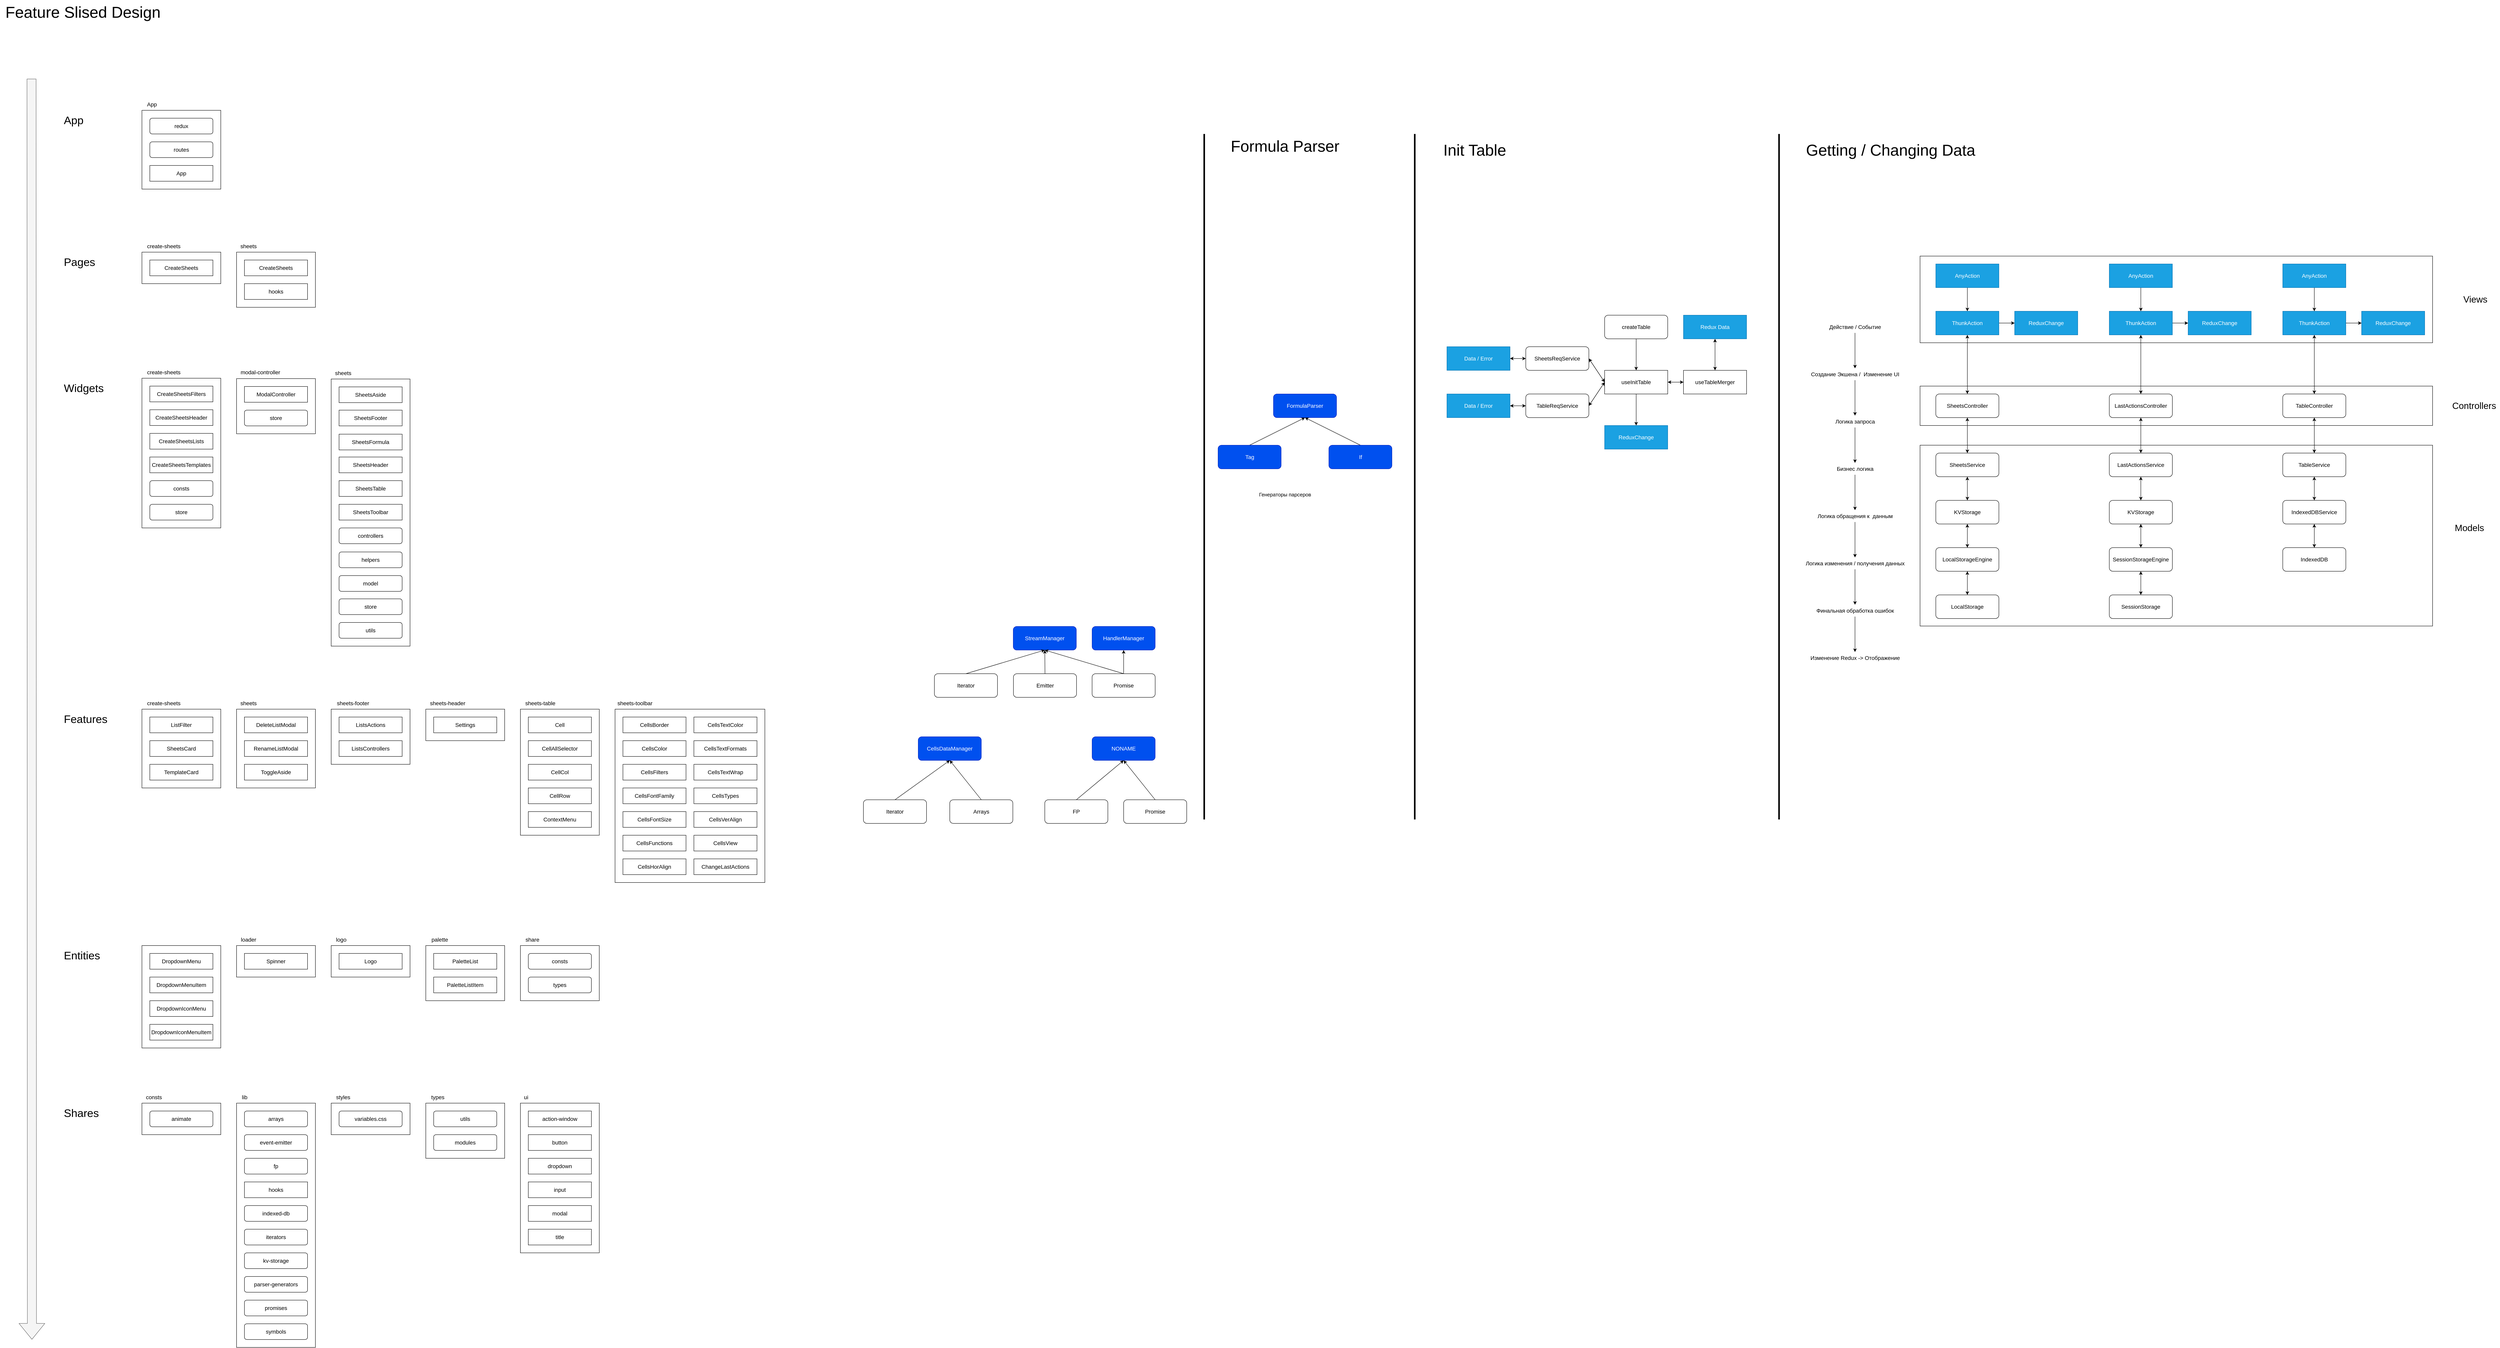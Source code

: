 <mxfile>
    <diagram name="Страница 1" id="cOe1a5cerJCm0QMi9jSH">
        <mxGraphModel dx="3224" dy="1211" grid="1" gridSize="10" guides="1" tooltips="1" connect="1" arrows="1" fold="1" page="1" pageScale="1" pageWidth="827" pageHeight="1169" background="none" math="0" shadow="0">
            <root>
                <mxCell id="0"/>
                <mxCell id="1" parent="0"/>
                <mxCell id="382" value="" style="rounded=0;whiteSpace=wrap;html=1;fillColor=none;" vertex="1" parent="1">
                    <mxGeometry x="-440" y="2440" width="200" height="260" as="geometry"/>
                </mxCell>
                <mxCell id="357" value="" style="rounded=0;whiteSpace=wrap;html=1;fillColor=none;" parent="1" vertex="1">
                    <mxGeometry x="4070" y="1020" width="1300" height="100" as="geometry"/>
                </mxCell>
                <mxCell id="359" value="" style="rounded=0;whiteSpace=wrap;html=1;fillColor=none;" parent="1" vertex="1">
                    <mxGeometry x="4070" y="1170" width="1300" height="459" as="geometry"/>
                </mxCell>
                <mxCell id="6" value="&lt;font style=&quot;font-size: 28px;&quot;&gt;App&lt;/font&gt;" style="text;html=1;align=left;verticalAlign=middle;resizable=0;points=[];autosize=1;strokeColor=none;fillColor=none;" parent="1" vertex="1">
                    <mxGeometry x="-640" y="320" width="70" height="50" as="geometry"/>
                </mxCell>
                <mxCell id="11" value="&lt;font style=&quot;font-size: 40px;&quot;&gt;Feature Slised Design&lt;/font&gt;" style="text;html=1;align=center;verticalAlign=middle;resizable=0;points=[];autosize=1;strokeColor=none;fillColor=none;" parent="1" vertex="1">
                    <mxGeometry x="-800" y="40" width="420" height="60" as="geometry"/>
                </mxCell>
                <mxCell id="12" value="&lt;font style=&quot;font-size: 28px;&quot;&gt;Pages&lt;/font&gt;" style="text;html=1;align=left;verticalAlign=middle;resizable=0;points=[];autosize=1;strokeColor=none;fillColor=none;" parent="1" vertex="1">
                    <mxGeometry x="-640" y="680" width="100" height="50" as="geometry"/>
                </mxCell>
                <mxCell id="13" value="&lt;font style=&quot;font-size: 28px;&quot;&gt;Widgets&lt;/font&gt;" style="text;html=1;align=left;verticalAlign=middle;resizable=0;points=[];autosize=1;strokeColor=none;fillColor=none;" parent="1" vertex="1">
                    <mxGeometry x="-640" y="1000" width="120" height="50" as="geometry"/>
                </mxCell>
                <mxCell id="14" value="&lt;font style=&quot;font-size: 28px;&quot;&gt;Shares&lt;/font&gt;" style="text;html=1;align=left;verticalAlign=middle;resizable=0;points=[];autosize=1;strokeColor=none;fillColor=none;" parent="1" vertex="1">
                    <mxGeometry x="-640" y="2840" width="110" height="50" as="geometry"/>
                </mxCell>
                <mxCell id="15" value="&lt;font style=&quot;font-size: 28px;&quot;&gt;Entities&lt;/font&gt;" style="text;html=1;align=left;verticalAlign=middle;resizable=0;points=[];autosize=1;strokeColor=none;fillColor=none;" parent="1" vertex="1">
                    <mxGeometry x="-640" y="2440" width="120" height="50" as="geometry"/>
                </mxCell>
                <mxCell id="16" value="&lt;font style=&quot;font-size: 28px;&quot;&gt;Features&lt;/font&gt;" style="text;html=1;align=left;verticalAlign=middle;resizable=0;points=[];autosize=1;strokeColor=none;fillColor=none;" parent="1" vertex="1">
                    <mxGeometry x="-640" y="1840" width="130" height="50" as="geometry"/>
                </mxCell>
                <mxCell id="51" value="FormulaParser" style="rounded=1;whiteSpace=wrap;html=1;fontSize=14;glass=0;shadow=0;fillColor=#0050ef;fontColor=#ffffff;strokeColor=#001DBC;" parent="1" vertex="1">
                    <mxGeometry x="2430" y="1040" width="160" height="60" as="geometry"/>
                </mxCell>
                <mxCell id="66" value="DropdownMenu" style="rounded=0;whiteSpace=wrap;html=1;fontSize=14;glass=0;shadow=0;" parent="1" vertex="1">
                    <mxGeometry x="-420" y="2460" width="160" height="40" as="geometry"/>
                </mxCell>
                <mxCell id="67" value="DropdownMenuItem" style="rounded=0;whiteSpace=wrap;html=1;fontSize=14;glass=0;shadow=0;" parent="1" vertex="1">
                    <mxGeometry x="-420" y="2520" width="160" height="40" as="geometry"/>
                </mxCell>
                <mxCell id="258" style="edgeStyle=none;html=1;fontSize=14;" parent="1" source="122" target="250" edge="1">
                    <mxGeometry relative="1" as="geometry"/>
                </mxCell>
                <mxCell id="122" value="Действие / Событие" style="text;html=1;align=center;verticalAlign=middle;resizable=0;points=[];autosize=1;strokeColor=none;fillColor=none;fontSize=14;" parent="1" vertex="1">
                    <mxGeometry x="3830" y="855" width="150" height="30" as="geometry"/>
                </mxCell>
                <mxCell id="130" value="" style="line;strokeWidth=4;direction=south;html=1;perimeter=backbonePerimeter;points=[];outlineConnect=0;" parent="1" vertex="1">
                    <mxGeometry x="2200" y="380" width="108.76" height="1740" as="geometry"/>
                </mxCell>
                <mxCell id="131" value="&lt;font style=&quot;font-size: 40px;&quot;&gt;Getting / Changing Data&lt;/font&gt;" style="text;html=1;align=center;verticalAlign=middle;resizable=0;points=[];autosize=1;strokeColor=none;fillColor=none;" parent="1" vertex="1">
                    <mxGeometry x="3770" y="390" width="450" height="60" as="geometry"/>
                </mxCell>
                <mxCell id="163" style="edgeStyle=none;html=1;entryX=0.5;entryY=0;entryDx=0;entryDy=0;" parent="1" source="164" target="176" edge="1">
                    <mxGeometry relative="1" as="geometry"/>
                </mxCell>
                <mxCell id="183" style="edgeStyle=none;html=1;exitX=0.5;exitY=0;exitDx=0;exitDy=0;entryX=0.5;entryY=1;entryDx=0;entryDy=0;" parent="1" source="164" target="166" edge="1">
                    <mxGeometry relative="1" as="geometry"/>
                </mxCell>
                <mxCell id="164" value="LocalStorageEngine" style="rounded=1;whiteSpace=wrap;html=1;fontSize=14;glass=0;shadow=0;" parent="1" vertex="1">
                    <mxGeometry x="4110" y="1430" width="160" height="60" as="geometry"/>
                </mxCell>
                <mxCell id="165" style="edgeStyle=none;html=1;entryX=0.5;entryY=0;entryDx=0;entryDy=0;" parent="1" source="166" target="164" edge="1">
                    <mxGeometry relative="1" as="geometry"/>
                </mxCell>
                <mxCell id="184" style="edgeStyle=none;html=1;exitX=0.5;exitY=0;exitDx=0;exitDy=0;entryX=0.5;entryY=1;entryDx=0;entryDy=0;" parent="1" source="166" target="168" edge="1">
                    <mxGeometry relative="1" as="geometry"/>
                </mxCell>
                <mxCell id="166" value="KVStorage" style="rounded=1;whiteSpace=wrap;html=1;fontSize=14;glass=0;shadow=0;" parent="1" vertex="1">
                    <mxGeometry x="4110" y="1310" width="160" height="60" as="geometry"/>
                </mxCell>
                <mxCell id="167" style="edgeStyle=none;html=1;entryX=0.5;entryY=0;entryDx=0;entryDy=0;" parent="1" source="168" target="166" edge="1">
                    <mxGeometry relative="1" as="geometry"/>
                </mxCell>
                <mxCell id="185" style="edgeStyle=none;html=1;exitX=0.5;exitY=0;exitDx=0;exitDy=0;entryX=0.5;entryY=1;entryDx=0;entryDy=0;" parent="1" source="168" target="170" edge="1">
                    <mxGeometry relative="1" as="geometry"/>
                </mxCell>
                <mxCell id="168" value="SheetsService" style="rounded=1;whiteSpace=wrap;html=1;fontSize=14;glass=0;shadow=0;" parent="1" vertex="1">
                    <mxGeometry x="4110" y="1190" width="160" height="60" as="geometry"/>
                </mxCell>
                <mxCell id="169" style="edgeStyle=none;html=1;entryX=0.5;entryY=0;entryDx=0;entryDy=0;" parent="1" source="170" target="168" edge="1">
                    <mxGeometry relative="1" as="geometry"/>
                </mxCell>
                <mxCell id="186" style="edgeStyle=none;html=1;exitX=0.5;exitY=0;exitDx=0;exitDy=0;entryX=0.5;entryY=1;entryDx=0;entryDy=0;" parent="1" source="170" target="172" edge="1">
                    <mxGeometry relative="1" as="geometry"/>
                </mxCell>
                <mxCell id="170" value="SheetsController" style="rounded=1;whiteSpace=wrap;html=1;fontSize=14;glass=0;shadow=0;" parent="1" vertex="1">
                    <mxGeometry x="4110" y="1040" width="160" height="60" as="geometry"/>
                </mxCell>
                <mxCell id="171" style="edgeStyle=none;html=1;entryX=0.5;entryY=0;entryDx=0;entryDy=0;" parent="1" source="172" target="170" edge="1">
                    <mxGeometry relative="1" as="geometry"/>
                </mxCell>
                <mxCell id="190" style="edgeStyle=none;html=1;exitX=1;exitY=0.5;exitDx=0;exitDy=0;entryX=0;entryY=0.5;entryDx=0;entryDy=0;" parent="1" source="172" target="173" edge="1">
                    <mxGeometry relative="1" as="geometry"/>
                </mxCell>
                <mxCell id="172" value="ThunkAction" style="rounded=0;whiteSpace=wrap;html=1;fontSize=14;fillColor=#1ba1e2;fontColor=#ffffff;strokeColor=#006EAF;" parent="1" vertex="1">
                    <mxGeometry x="4110" y="830" width="160" height="60" as="geometry"/>
                </mxCell>
                <mxCell id="173" value="ReduxChange" style="rounded=0;whiteSpace=wrap;html=1;fontSize=14;fillColor=#1ba1e2;fontColor=#ffffff;strokeColor=#006EAF;" parent="1" vertex="1">
                    <mxGeometry x="4310" y="830" width="160" height="60" as="geometry"/>
                </mxCell>
                <mxCell id="182" style="edgeStyle=none;html=1;exitX=0.5;exitY=0;exitDx=0;exitDy=0;entryX=0.5;entryY=1;entryDx=0;entryDy=0;" parent="1" source="176" target="164" edge="1">
                    <mxGeometry relative="1" as="geometry"/>
                </mxCell>
                <mxCell id="176" value="LocalStorage" style="rounded=1;whiteSpace=wrap;html=1;fontSize=14;glass=0;shadow=0;" parent="1" vertex="1">
                    <mxGeometry x="4110" y="1550" width="160" height="60" as="geometry"/>
                </mxCell>
                <mxCell id="192" style="edgeStyle=none;html=1;exitX=0.5;exitY=1;exitDx=0;exitDy=0;entryX=0.5;entryY=0;entryDx=0;entryDy=0;" parent="1" source="191" target="172" edge="1">
                    <mxGeometry relative="1" as="geometry"/>
                </mxCell>
                <mxCell id="191" value="AnyAction" style="rounded=0;whiteSpace=wrap;html=1;fontSize=14;fillColor=#1ba1e2;fontColor=#ffffff;strokeColor=#006EAF;" parent="1" vertex="1">
                    <mxGeometry x="4110" y="710" width="160" height="60" as="geometry"/>
                </mxCell>
                <mxCell id="194" style="edgeStyle=none;html=1;exitX=0.5;exitY=0;exitDx=0;exitDy=0;entryX=0.5;entryY=1;entryDx=0;entryDy=0;" parent="1" source="195" target="198" edge="1">
                    <mxGeometry relative="1" as="geometry"/>
                </mxCell>
                <mxCell id="195" value="IndexedDB" style="rounded=1;whiteSpace=wrap;html=1;fontSize=14;glass=0;shadow=0;" parent="1" vertex="1">
                    <mxGeometry x="4990" y="1430" width="160" height="60" as="geometry"/>
                </mxCell>
                <mxCell id="196" style="edgeStyle=none;html=1;entryX=0.5;entryY=0;entryDx=0;entryDy=0;" parent="1" source="198" target="195" edge="1">
                    <mxGeometry relative="1" as="geometry"/>
                </mxCell>
                <mxCell id="197" style="edgeStyle=none;html=1;exitX=0.5;exitY=0;exitDx=0;exitDy=0;entryX=0.5;entryY=1;entryDx=0;entryDy=0;" parent="1" source="198" target="201" edge="1">
                    <mxGeometry relative="1" as="geometry"/>
                </mxCell>
                <mxCell id="198" value="IndexedDBService" style="rounded=1;whiteSpace=wrap;html=1;fontSize=14;glass=0;shadow=0;" parent="1" vertex="1">
                    <mxGeometry x="4990" y="1310" width="160" height="60" as="geometry"/>
                </mxCell>
                <mxCell id="199" style="edgeStyle=none;html=1;entryX=0.5;entryY=0;entryDx=0;entryDy=0;" parent="1" source="201" target="198" edge="1">
                    <mxGeometry relative="1" as="geometry"/>
                </mxCell>
                <mxCell id="200" style="edgeStyle=none;html=1;exitX=0.5;exitY=0;exitDx=0;exitDy=0;entryX=0.5;entryY=1;entryDx=0;entryDy=0;" parent="1" source="201" target="204" edge="1">
                    <mxGeometry relative="1" as="geometry"/>
                </mxCell>
                <mxCell id="201" value="TableService" style="rounded=1;whiteSpace=wrap;html=1;fontSize=14;glass=0;shadow=0;" parent="1" vertex="1">
                    <mxGeometry x="4990" y="1190" width="160" height="60" as="geometry"/>
                </mxCell>
                <mxCell id="202" style="edgeStyle=none;html=1;entryX=0.5;entryY=0;entryDx=0;entryDy=0;" parent="1" source="204" target="201" edge="1">
                    <mxGeometry relative="1" as="geometry"/>
                </mxCell>
                <mxCell id="203" style="edgeStyle=none;html=1;exitX=0.5;exitY=0;exitDx=0;exitDy=0;entryX=0.5;entryY=1;entryDx=0;entryDy=0;" parent="1" source="204" target="207" edge="1">
                    <mxGeometry relative="1" as="geometry"/>
                </mxCell>
                <mxCell id="204" value="TableController" style="rounded=1;whiteSpace=wrap;html=1;fontSize=14;glass=0;shadow=0;" parent="1" vertex="1">
                    <mxGeometry x="4990" y="1040" width="160" height="60" as="geometry"/>
                </mxCell>
                <mxCell id="205" style="edgeStyle=none;html=1;entryX=0.5;entryY=0;entryDx=0;entryDy=0;" parent="1" source="207" target="204" edge="1">
                    <mxGeometry relative="1" as="geometry"/>
                </mxCell>
                <mxCell id="206" style="edgeStyle=none;html=1;exitX=1;exitY=0.5;exitDx=0;exitDy=0;entryX=0;entryY=0.5;entryDx=0;entryDy=0;" parent="1" source="207" target="208" edge="1">
                    <mxGeometry relative="1" as="geometry"/>
                </mxCell>
                <mxCell id="207" value="ThunkAction" style="rounded=0;whiteSpace=wrap;html=1;fontSize=14;fillColor=#1ba1e2;fontColor=#ffffff;strokeColor=#006EAF;" parent="1" vertex="1">
                    <mxGeometry x="4990" y="830" width="160" height="60" as="geometry"/>
                </mxCell>
                <mxCell id="208" value="ReduxChange" style="rounded=0;whiteSpace=wrap;html=1;fontSize=14;fillColor=#1ba1e2;fontColor=#ffffff;strokeColor=#006EAF;" parent="1" vertex="1">
                    <mxGeometry x="5190" y="830" width="160" height="60" as="geometry"/>
                </mxCell>
                <mxCell id="211" style="edgeStyle=none;html=1;exitX=0.5;exitY=1;exitDx=0;exitDy=0;entryX=0.5;entryY=0;entryDx=0;entryDy=0;" parent="1" source="212" target="207" edge="1">
                    <mxGeometry relative="1" as="geometry"/>
                </mxCell>
                <mxCell id="212" value="AnyAction" style="rounded=0;whiteSpace=wrap;html=1;fontSize=14;fillColor=#1ba1e2;fontColor=#ffffff;strokeColor=#006EAF;" parent="1" vertex="1">
                    <mxGeometry x="4990" y="710" width="160" height="60" as="geometry"/>
                </mxCell>
                <mxCell id="230" style="edgeStyle=none;html=1;entryX=0.5;entryY=0;entryDx=0;entryDy=0;" parent="1" source="232" target="247" edge="1">
                    <mxGeometry relative="1" as="geometry"/>
                </mxCell>
                <mxCell id="231" style="edgeStyle=none;html=1;exitX=0.5;exitY=0;exitDx=0;exitDy=0;entryX=0.5;entryY=1;entryDx=0;entryDy=0;" parent="1" source="232" target="235" edge="1">
                    <mxGeometry relative="1" as="geometry"/>
                </mxCell>
                <mxCell id="232" value="SessionStorageEngine" style="rounded=1;whiteSpace=wrap;html=1;fontSize=14;glass=0;shadow=0;" parent="1" vertex="1">
                    <mxGeometry x="4550" y="1430" width="160" height="60" as="geometry"/>
                </mxCell>
                <mxCell id="233" style="edgeStyle=none;html=1;entryX=0.5;entryY=0;entryDx=0;entryDy=0;" parent="1" source="235" target="232" edge="1">
                    <mxGeometry relative="1" as="geometry"/>
                </mxCell>
                <mxCell id="234" style="edgeStyle=none;html=1;exitX=0.5;exitY=0;exitDx=0;exitDy=0;entryX=0.5;entryY=1;entryDx=0;entryDy=0;" parent="1" source="235" target="238" edge="1">
                    <mxGeometry relative="1" as="geometry"/>
                </mxCell>
                <mxCell id="235" value="KVStorage" style="rounded=1;whiteSpace=wrap;html=1;fontSize=14;glass=0;shadow=0;" parent="1" vertex="1">
                    <mxGeometry x="4550" y="1310" width="160" height="60" as="geometry"/>
                </mxCell>
                <mxCell id="236" style="edgeStyle=none;html=1;entryX=0.5;entryY=0;entryDx=0;entryDy=0;" parent="1" source="238" target="235" edge="1">
                    <mxGeometry relative="1" as="geometry"/>
                </mxCell>
                <mxCell id="237" style="edgeStyle=none;html=1;exitX=0.5;exitY=0;exitDx=0;exitDy=0;entryX=0.5;entryY=1;entryDx=0;entryDy=0;" parent="1" source="238" target="241" edge="1">
                    <mxGeometry relative="1" as="geometry"/>
                </mxCell>
                <mxCell id="238" value="LastActionsService" style="rounded=1;whiteSpace=wrap;html=1;fontSize=14;glass=0;shadow=0;" parent="1" vertex="1">
                    <mxGeometry x="4550" y="1190" width="160" height="60" as="geometry"/>
                </mxCell>
                <mxCell id="239" style="edgeStyle=none;html=1;entryX=0.5;entryY=0;entryDx=0;entryDy=0;" parent="1" source="241" target="238" edge="1">
                    <mxGeometry relative="1" as="geometry"/>
                </mxCell>
                <mxCell id="240" style="edgeStyle=none;html=1;exitX=0.5;exitY=0;exitDx=0;exitDy=0;entryX=0.5;entryY=1;entryDx=0;entryDy=0;" parent="1" source="241" target="244" edge="1">
                    <mxGeometry relative="1" as="geometry"/>
                </mxCell>
                <mxCell id="241" value="LastActionsController" style="rounded=1;whiteSpace=wrap;html=1;fontSize=14;glass=0;shadow=0;" parent="1" vertex="1">
                    <mxGeometry x="4550" y="1040" width="160" height="60" as="geometry"/>
                </mxCell>
                <mxCell id="242" style="edgeStyle=none;html=1;entryX=0.5;entryY=0;entryDx=0;entryDy=0;" parent="1" source="244" target="241" edge="1">
                    <mxGeometry relative="1" as="geometry"/>
                </mxCell>
                <mxCell id="243" style="edgeStyle=none;html=1;exitX=1;exitY=0.5;exitDx=0;exitDy=0;entryX=0;entryY=0.5;entryDx=0;entryDy=0;" parent="1" source="244" target="245" edge="1">
                    <mxGeometry relative="1" as="geometry"/>
                </mxCell>
                <mxCell id="244" value="ThunkAction" style="rounded=0;whiteSpace=wrap;html=1;fontSize=14;fillColor=#1ba1e2;fontColor=#ffffff;strokeColor=#006EAF;" parent="1" vertex="1">
                    <mxGeometry x="4550" y="830" width="160" height="60" as="geometry"/>
                </mxCell>
                <mxCell id="245" value="ReduxChange" style="rounded=0;whiteSpace=wrap;html=1;fontSize=14;fillColor=#1ba1e2;fontColor=#ffffff;strokeColor=#006EAF;" parent="1" vertex="1">
                    <mxGeometry x="4750" y="830" width="160" height="60" as="geometry"/>
                </mxCell>
                <mxCell id="246" style="edgeStyle=none;html=1;exitX=0.5;exitY=0;exitDx=0;exitDy=0;entryX=0.5;entryY=1;entryDx=0;entryDy=0;" parent="1" source="247" target="232" edge="1">
                    <mxGeometry relative="1" as="geometry"/>
                </mxCell>
                <mxCell id="247" value="SessionStorage" style="rounded=1;whiteSpace=wrap;html=1;fontSize=14;glass=0;shadow=0;" parent="1" vertex="1">
                    <mxGeometry x="4550" y="1550" width="160" height="60" as="geometry"/>
                </mxCell>
                <mxCell id="248" style="edgeStyle=none;html=1;exitX=0.5;exitY=1;exitDx=0;exitDy=0;entryX=0.5;entryY=0;entryDx=0;entryDy=0;" parent="1" source="249" target="244" edge="1">
                    <mxGeometry relative="1" as="geometry"/>
                </mxCell>
                <mxCell id="249" value="AnyAction" style="rounded=0;whiteSpace=wrap;html=1;fontSize=14;fillColor=#1ba1e2;fontColor=#ffffff;strokeColor=#006EAF;" parent="1" vertex="1">
                    <mxGeometry x="4550" y="710" width="160" height="60" as="geometry"/>
                </mxCell>
                <mxCell id="256" style="edgeStyle=none;html=1;fontSize=14;" parent="1" source="250" target="251" edge="1">
                    <mxGeometry relative="1" as="geometry"/>
                </mxCell>
                <mxCell id="250" value="Создание Экшена /&amp;nbsp; Изменение UI" style="text;html=1;align=center;verticalAlign=middle;resizable=0;points=[];autosize=1;strokeColor=none;fillColor=none;fontSize=14;" parent="1" vertex="1">
                    <mxGeometry x="3780" y="975" width="250" height="30" as="geometry"/>
                </mxCell>
                <mxCell id="259" style="edgeStyle=none;html=1;fontSize=14;" parent="1" source="251" target="252" edge="1">
                    <mxGeometry relative="1" as="geometry"/>
                </mxCell>
                <mxCell id="251" value="Логика запроса" style="text;html=1;align=center;verticalAlign=middle;resizable=0;points=[];autosize=1;strokeColor=none;fillColor=none;fontSize=14;" parent="1" vertex="1">
                    <mxGeometry x="3845" y="1095" width="120" height="30" as="geometry"/>
                </mxCell>
                <mxCell id="260" style="edgeStyle=none;html=1;fontSize=14;" parent="1" source="252" target="253" edge="1">
                    <mxGeometry relative="1" as="geometry"/>
                </mxCell>
                <mxCell id="252" value="Бизнес логика" style="text;html=1;align=center;verticalAlign=middle;resizable=0;points=[];autosize=1;strokeColor=none;fillColor=none;fontSize=14;" parent="1" vertex="1">
                    <mxGeometry x="3845" y="1215" width="120" height="30" as="geometry"/>
                </mxCell>
                <mxCell id="270" style="edgeStyle=none;html=1;fontSize=14;" parent="1" source="253" target="262" edge="1">
                    <mxGeometry relative="1" as="geometry"/>
                </mxCell>
                <mxCell id="253" value="Логика обращения к&amp;nbsp; данным" style="text;html=1;align=center;verticalAlign=middle;resizable=0;points=[];autosize=1;strokeColor=none;fillColor=none;fontSize=14;" parent="1" vertex="1">
                    <mxGeometry x="3800" y="1335" width="210" height="30" as="geometry"/>
                </mxCell>
                <mxCell id="265" style="edgeStyle=none;html=1;fontSize=14;" parent="1" source="262" target="264" edge="1">
                    <mxGeometry relative="1" as="geometry"/>
                </mxCell>
                <mxCell id="262" value="Логика изменения / получения данных" style="text;html=1;align=center;verticalAlign=middle;resizable=0;points=[];autosize=1;strokeColor=none;fillColor=none;fontSize=14;" parent="1" vertex="1">
                    <mxGeometry x="3770" y="1455" width="270" height="30" as="geometry"/>
                </mxCell>
                <mxCell id="269" style="edgeStyle=none;html=1;fontSize=14;" parent="1" source="264" target="268" edge="1">
                    <mxGeometry relative="1" as="geometry"/>
                </mxCell>
                <mxCell id="264" value="Финальная обработка ошибок" style="text;html=1;align=center;verticalAlign=middle;resizable=0;points=[];autosize=1;strokeColor=none;fillColor=none;fontSize=14;" parent="1" vertex="1">
                    <mxGeometry x="3795" y="1575" width="220" height="30" as="geometry"/>
                </mxCell>
                <mxCell id="268" value="Изменение Redux -&amp;gt; Отображение" style="text;html=1;align=center;verticalAlign=middle;resizable=0;points=[];autosize=1;strokeColor=none;fillColor=none;fontSize=14;" parent="1" vertex="1">
                    <mxGeometry x="3780" y="1695" width="250" height="30" as="geometry"/>
                </mxCell>
                <mxCell id="272" value="" style="line;strokeWidth=4;direction=south;html=1;perimeter=backbonePerimeter;points=[];outlineConnect=0;" parent="1" vertex="1">
                    <mxGeometry x="3658" y="380" width="108.76" height="1740" as="geometry"/>
                </mxCell>
                <mxCell id="277" style="edgeStyle=none;html=1;entryX=0.5;entryY=0;entryDx=0;entryDy=0;fontSize=14;exitX=0.5;exitY=1;exitDx=0;exitDy=0;" parent="1" source="273" target="278" edge="1">
                    <mxGeometry relative="1" as="geometry">
                        <mxPoint x="3360" y="1070" as="sourcePoint"/>
                    </mxGeometry>
                </mxCell>
                <mxCell id="273" value="createTable" style="rounded=1;whiteSpace=wrap;html=1;fontSize=14;glass=0;shadow=0;" parent="1" vertex="1">
                    <mxGeometry x="3270" y="840" width="160" height="60" as="geometry"/>
                </mxCell>
                <mxCell id="274" value="ReduxChange" style="rounded=0;whiteSpace=wrap;html=1;fontSize=14;fillColor=#1ba1e2;fontColor=#ffffff;strokeColor=#006EAF;" parent="1" vertex="1">
                    <mxGeometry x="3270" y="1120" width="160" height="60" as="geometry"/>
                </mxCell>
                <mxCell id="286" style="edgeStyle=none;html=1;exitX=1;exitY=0.5;exitDx=0;exitDy=0;entryX=0;entryY=0.5;entryDx=0;entryDy=0;fontSize=14;" parent="1" source="276" target="278" edge="1">
                    <mxGeometry relative="1" as="geometry"/>
                </mxCell>
                <mxCell id="302" style="edgeStyle=none;html=1;exitX=0;exitY=0.5;exitDx=0;exitDy=0;entryX=1;entryY=0.5;entryDx=0;entryDy=0;fontSize=14;" parent="1" source="276" target="282" edge="1">
                    <mxGeometry relative="1" as="geometry"/>
                </mxCell>
                <mxCell id="276" value="TableReqService" style="rounded=1;whiteSpace=wrap;html=1;fontSize=14;glass=0;shadow=0;" parent="1" vertex="1">
                    <mxGeometry x="3070" y="1040" width="160" height="60" as="geometry"/>
                </mxCell>
                <mxCell id="280" style="edgeStyle=none;html=1;entryX=1;entryY=0.5;entryDx=0;entryDy=0;fontSize=14;exitX=0;exitY=0.5;exitDx=0;exitDy=0;" parent="1" source="278" target="276" edge="1">
                    <mxGeometry relative="1" as="geometry"/>
                </mxCell>
                <mxCell id="287" style="edgeStyle=none;html=1;exitX=0.5;exitY=1;exitDx=0;exitDy=0;entryX=0.5;entryY=0;entryDx=0;entryDy=0;fontSize=14;" parent="1" source="278" target="274" edge="1">
                    <mxGeometry relative="1" as="geometry"/>
                </mxCell>
                <mxCell id="300" style="edgeStyle=none;html=1;exitX=0;exitY=0.5;exitDx=0;exitDy=0;entryX=1;entryY=0.5;entryDx=0;entryDy=0;fontSize=14;" parent="1" source="278" target="295" edge="1">
                    <mxGeometry relative="1" as="geometry"/>
                </mxCell>
                <mxCell id="316" style="edgeStyle=none;html=1;exitX=1;exitY=0.5;exitDx=0;exitDy=0;entryX=0;entryY=0.5;entryDx=0;entryDy=0;fontSize=14;" parent="1" source="278" target="313" edge="1">
                    <mxGeometry relative="1" as="geometry"/>
                </mxCell>
                <mxCell id="278" value="useInitTable" style="rounded=0;whiteSpace=wrap;html=1;fontSize=14;" parent="1" vertex="1">
                    <mxGeometry x="3270" y="980" width="160" height="60" as="geometry"/>
                </mxCell>
                <mxCell id="301" style="edgeStyle=none;html=1;exitX=1;exitY=0.5;exitDx=0;exitDy=0;entryX=0;entryY=0.5;entryDx=0;entryDy=0;fontSize=14;" parent="1" source="282" target="276" edge="1">
                    <mxGeometry relative="1" as="geometry"/>
                </mxCell>
                <mxCell id="282" value="Data / Error" style="rounded=0;whiteSpace=wrap;html=1;fontSize=14;fillColor=#1ba1e2;fontColor=#ffffff;strokeColor=#006EAF;" parent="1" vertex="1">
                    <mxGeometry x="2870" y="1040" width="160" height="60" as="geometry"/>
                </mxCell>
                <mxCell id="292" value="" style="line;strokeWidth=4;direction=south;html=1;perimeter=backbonePerimeter;points=[];outlineConnect=0;" parent="1" vertex="1">
                    <mxGeometry x="2734" y="380" width="108.76" height="1740" as="geometry"/>
                </mxCell>
                <mxCell id="293" value="&lt;span style=&quot;font-size: 40px;&quot;&gt;Init Table&lt;/span&gt;" style="text;html=1;align=center;verticalAlign=middle;resizable=0;points=[];autosize=1;strokeColor=none;fillColor=none;" parent="1" vertex="1">
                    <mxGeometry x="2850" y="390" width="180" height="60" as="geometry"/>
                </mxCell>
                <mxCell id="299" style="edgeStyle=none;html=1;exitX=1;exitY=0.5;exitDx=0;exitDy=0;entryX=0;entryY=0.5;entryDx=0;entryDy=0;fontSize=14;" parent="1" source="295" target="278" edge="1">
                    <mxGeometry relative="1" as="geometry"/>
                </mxCell>
                <mxCell id="305" style="edgeStyle=none;html=1;exitX=0;exitY=0.5;exitDx=0;exitDy=0;entryX=1;entryY=0.5;entryDx=0;entryDy=0;fontSize=14;" parent="1" source="295" target="303" edge="1">
                    <mxGeometry relative="1" as="geometry"/>
                </mxCell>
                <mxCell id="295" value="SheetsReqService" style="rounded=1;whiteSpace=wrap;html=1;fontSize=14;glass=0;shadow=0;" parent="1" vertex="1">
                    <mxGeometry x="3070" y="920" width="160" height="60" as="geometry"/>
                </mxCell>
                <mxCell id="304" style="edgeStyle=none;html=1;exitX=1;exitY=0.5;exitDx=0;exitDy=0;entryX=0;entryY=0.5;entryDx=0;entryDy=0;fontSize=14;" parent="1" source="303" target="295" edge="1">
                    <mxGeometry relative="1" as="geometry"/>
                </mxCell>
                <mxCell id="303" value="Data / Error" style="rounded=0;whiteSpace=wrap;html=1;fontSize=14;fillColor=#1ba1e2;fontColor=#ffffff;strokeColor=#006EAF;" parent="1" vertex="1">
                    <mxGeometry x="2870" y="920" width="160" height="60" as="geometry"/>
                </mxCell>
                <mxCell id="315" style="edgeStyle=none;html=1;exitX=0.5;exitY=1;exitDx=0;exitDy=0;entryX=0.5;entryY=0;entryDx=0;entryDy=0;fontSize=14;" parent="1" source="307" target="313" edge="1">
                    <mxGeometry relative="1" as="geometry"/>
                </mxCell>
                <mxCell id="307" value="Redux Data" style="rounded=0;whiteSpace=wrap;html=1;fontSize=14;fillColor=#1ba1e2;fontColor=#ffffff;strokeColor=#006EAF;" parent="1" vertex="1">
                    <mxGeometry x="3470" y="840" width="160" height="60" as="geometry"/>
                </mxCell>
                <mxCell id="314" style="edgeStyle=none;html=1;exitX=0.5;exitY=0;exitDx=0;exitDy=0;entryX=0.5;entryY=1;entryDx=0;entryDy=0;fontSize=14;" parent="1" source="313" target="307" edge="1">
                    <mxGeometry relative="1" as="geometry"/>
                </mxCell>
                <mxCell id="317" style="edgeStyle=none;html=1;exitX=0;exitY=0.5;exitDx=0;exitDy=0;entryX=1;entryY=0.5;entryDx=0;entryDy=0;fontSize=14;" parent="1" source="313" target="278" edge="1">
                    <mxGeometry relative="1" as="geometry"/>
                </mxCell>
                <mxCell id="313" value="useTableMerger" style="rounded=0;whiteSpace=wrap;html=1;fontSize=14;" parent="1" vertex="1">
                    <mxGeometry x="3470" y="980" width="160" height="60" as="geometry"/>
                </mxCell>
                <mxCell id="321" style="edgeStyle=none;html=1;exitX=0.5;exitY=0;exitDx=0;exitDy=0;entryX=0.5;entryY=1;entryDx=0;entryDy=0;" parent="1" source="318" target="51" edge="1">
                    <mxGeometry relative="1" as="geometry"/>
                </mxCell>
                <mxCell id="318" value="Tag" style="rounded=1;whiteSpace=wrap;html=1;fontSize=14;glass=0;shadow=0;fillColor=#0050ef;fontColor=#ffffff;strokeColor=#001DBC;" parent="1" vertex="1">
                    <mxGeometry x="2289.5" y="1170" width="160" height="60" as="geometry"/>
                </mxCell>
                <mxCell id="320" style="edgeStyle=none;html=1;exitX=0.5;exitY=0;exitDx=0;exitDy=0;entryX=0.5;entryY=1;entryDx=0;entryDy=0;" parent="1" source="319" target="51" edge="1">
                    <mxGeometry relative="1" as="geometry"/>
                </mxCell>
                <mxCell id="319" value="If" style="rounded=1;whiteSpace=wrap;html=1;fontSize=14;glass=0;shadow=0;fillColor=#0050ef;fontColor=#ffffff;strokeColor=#001DBC;" parent="1" vertex="1">
                    <mxGeometry x="2570.5" y="1170" width="160" height="60" as="geometry"/>
                </mxCell>
                <mxCell id="322" value="&lt;span style=&quot;font-size: 40px;&quot;&gt;Formula Parser&lt;/span&gt;" style="text;html=1;align=center;verticalAlign=middle;resizable=0;points=[];autosize=1;strokeColor=none;fillColor=none;" parent="1" vertex="1">
                    <mxGeometry x="2308.76" y="380" width="300" height="60" as="geometry"/>
                </mxCell>
                <mxCell id="323" value="Генераторы парсеров" style="text;html=1;align=center;verticalAlign=middle;resizable=0;points=[];autosize=1;strokeColor=none;fillColor=none;fontSize=13;" parent="1" vertex="1">
                    <mxGeometry x="2378.76" y="1280" width="160" height="30" as="geometry"/>
                </mxCell>
                <mxCell id="328" value="HandlerManager" style="rounded=1;whiteSpace=wrap;html=1;fontSize=14;glass=0;shadow=0;fillColor=#0050ef;fontColor=#ffffff;strokeColor=#001DBC;" parent="1" vertex="1">
                    <mxGeometry x="1970" y="1630" width="160" height="60" as="geometry"/>
                </mxCell>
                <mxCell id="329" value="StreamManager" style="rounded=1;whiteSpace=wrap;html=1;fontSize=14;glass=0;shadow=0;fillColor=#0050ef;fontColor=#ffffff;strokeColor=#001DBC;" parent="1" vertex="1">
                    <mxGeometry x="1770" y="1630" width="160" height="60" as="geometry"/>
                </mxCell>
                <mxCell id="331" style="edgeStyle=none;html=1;exitX=0.5;exitY=0;exitDx=0;exitDy=0;entryX=0.5;entryY=1;entryDx=0;entryDy=0;" parent="1" source="330" target="329" edge="1">
                    <mxGeometry relative="1" as="geometry"/>
                </mxCell>
                <mxCell id="330" value="Emitter" style="rounded=1;whiteSpace=wrap;html=1;fontSize=14;glass=0;shadow=0;" parent="1" vertex="1">
                    <mxGeometry x="1770.5" y="1750" width="160" height="60" as="geometry"/>
                </mxCell>
                <mxCell id="333" style="edgeStyle=none;html=1;exitX=0.5;exitY=0;exitDx=0;exitDy=0;entryX=0.5;entryY=1;entryDx=0;entryDy=0;" parent="1" source="332" target="329" edge="1">
                    <mxGeometry relative="1" as="geometry"/>
                </mxCell>
                <mxCell id="334" style="edgeStyle=none;html=1;exitX=0.5;exitY=0;exitDx=0;exitDy=0;entryX=0.5;entryY=1;entryDx=0;entryDy=0;" parent="1" source="332" target="328" edge="1">
                    <mxGeometry relative="1" as="geometry"/>
                </mxCell>
                <mxCell id="332" value="Promise" style="rounded=1;whiteSpace=wrap;html=1;fontSize=14;glass=0;shadow=0;" parent="1" vertex="1">
                    <mxGeometry x="1970" y="1750" width="160" height="60" as="geometry"/>
                </mxCell>
                <mxCell id="336" style="edgeStyle=none;html=1;exitX=0.5;exitY=0;exitDx=0;exitDy=0;entryX=0.5;entryY=1;entryDx=0;entryDy=0;" parent="1" source="335" target="329" edge="1">
                    <mxGeometry relative="1" as="geometry"/>
                </mxCell>
                <mxCell id="335" value="Iterator" style="rounded=1;whiteSpace=wrap;html=1;fontSize=14;glass=0;shadow=0;" parent="1" vertex="1">
                    <mxGeometry x="1570" y="1750" width="160" height="60" as="geometry"/>
                </mxCell>
                <mxCell id="337" value="NONAME" style="rounded=1;whiteSpace=wrap;html=1;fontSize=14;glass=0;shadow=0;fillColor=#0050ef;fontColor=#ffffff;strokeColor=#001DBC;" parent="1" vertex="1">
                    <mxGeometry x="1970" y="1910" width="160" height="60" as="geometry"/>
                </mxCell>
                <mxCell id="338" value="CellsDataManager" style="rounded=1;whiteSpace=wrap;html=1;fontSize=14;glass=0;shadow=0;fillColor=#0050ef;fontColor=#ffffff;strokeColor=#001DBC;" parent="1" vertex="1">
                    <mxGeometry x="1529" y="1910" width="160" height="60" as="geometry"/>
                </mxCell>
                <mxCell id="340" style="edgeStyle=none;html=1;exitX=0.5;exitY=0;exitDx=0;exitDy=0;entryX=0.5;entryY=1;entryDx=0;entryDy=0;" parent="1" source="339" target="338" edge="1">
                    <mxGeometry relative="1" as="geometry">
                        <mxPoint x="1490" y="2070" as="sourcePoint"/>
                    </mxGeometry>
                </mxCell>
                <mxCell id="339" value="Iterator" style="rounded=1;whiteSpace=wrap;html=1;fontSize=14;glass=0;shadow=0;" parent="1" vertex="1">
                    <mxGeometry x="1390" y="2070" width="160" height="60" as="geometry"/>
                </mxCell>
                <mxCell id="342" style="edgeStyle=none;html=1;exitX=0.5;exitY=0;exitDx=0;exitDy=0;entryX=0.5;entryY=1;entryDx=0;entryDy=0;" parent="1" source="341" target="338" edge="1">
                    <mxGeometry relative="1" as="geometry"/>
                </mxCell>
                <mxCell id="341" value="Arrays" style="rounded=1;whiteSpace=wrap;html=1;fontSize=14;glass=0;shadow=0;" parent="1" vertex="1">
                    <mxGeometry x="1609" y="2070" width="160" height="60" as="geometry"/>
                </mxCell>
                <mxCell id="344" style="edgeStyle=none;html=1;exitX=0.5;exitY=0;exitDx=0;exitDy=0;entryX=0.5;entryY=1;entryDx=0;entryDy=0;" parent="1" source="343" target="337" edge="1">
                    <mxGeometry relative="1" as="geometry"/>
                </mxCell>
                <mxCell id="343" value="FP" style="rounded=1;whiteSpace=wrap;html=1;fontSize=14;glass=0;shadow=0;" parent="1" vertex="1">
                    <mxGeometry x="1850" y="2070" width="160" height="60" as="geometry"/>
                </mxCell>
                <mxCell id="346" style="edgeStyle=none;html=1;exitX=0.5;exitY=0;exitDx=0;exitDy=0;entryX=0.5;entryY=1;entryDx=0;entryDy=0;" parent="1" source="345" target="337" edge="1">
                    <mxGeometry relative="1" as="geometry">
                        <mxPoint x="2040" y="2170" as="targetPoint"/>
                    </mxGeometry>
                </mxCell>
                <mxCell id="345" value="Promise" style="rounded=1;whiteSpace=wrap;html=1;fontSize=14;glass=0;shadow=0;" parent="1" vertex="1">
                    <mxGeometry x="2050" y="2070" width="160" height="60" as="geometry"/>
                </mxCell>
                <mxCell id="358" value="Controllers" style="text;html=1;align=center;verticalAlign=middle;resizable=0;points=[];autosize=1;strokeColor=none;fillColor=none;fontSize=23;" parent="1" vertex="1">
                    <mxGeometry x="5410" y="1050" width="130" height="40" as="geometry"/>
                </mxCell>
                <mxCell id="360" value="Models" style="text;html=1;align=center;verticalAlign=middle;resizable=0;points=[];autosize=1;strokeColor=none;fillColor=none;fontSize=23;" parent="1" vertex="1">
                    <mxGeometry x="5413" y="1360" width="100" height="40" as="geometry"/>
                </mxCell>
                <mxCell id="361" value="" style="rounded=0;whiteSpace=wrap;html=1;fillColor=none;" parent="1" vertex="1">
                    <mxGeometry x="4070" y="690" width="1300" height="220" as="geometry"/>
                </mxCell>
                <mxCell id="362" value="Views" style="text;html=1;align=center;verticalAlign=middle;resizable=0;points=[];autosize=1;strokeColor=none;fillColor=none;fontSize=23;" parent="1" vertex="1">
                    <mxGeometry x="5438" y="780" width="80" height="40" as="geometry"/>
                </mxCell>
                <mxCell id="383" value="create-sheets" style="text;html=1;align=center;verticalAlign=middle;resizable=0;points=[];autosize=1;strokeColor=none;fillColor=none;fontSize=14;" vertex="1" parent="1">
                    <mxGeometry x="-440" y="1810" width="110" height="30" as="geometry"/>
                </mxCell>
                <mxCell id="384" value="DropdownIconMenu" style="rounded=0;whiteSpace=wrap;html=1;fontSize=14;glass=0;shadow=0;" vertex="1" parent="1">
                    <mxGeometry x="-420" y="2580" width="160" height="40" as="geometry"/>
                </mxCell>
                <mxCell id="385" value="DropdownIconMenuItem" style="rounded=0;whiteSpace=wrap;html=1;fontSize=14;glass=0;shadow=0;" vertex="1" parent="1">
                    <mxGeometry x="-420" y="2640" width="160" height="40" as="geometry"/>
                </mxCell>
                <mxCell id="387" value="" style="rounded=0;whiteSpace=wrap;html=1;fillColor=none;" vertex="1" parent="1">
                    <mxGeometry x="-200" y="2440" width="200" height="80" as="geometry"/>
                </mxCell>
                <mxCell id="388" value="Spinner" style="rounded=0;whiteSpace=wrap;html=1;fontSize=14;glass=0;shadow=0;" vertex="1" parent="1">
                    <mxGeometry x="-180" y="2460" width="160" height="40" as="geometry"/>
                </mxCell>
                <mxCell id="390" value="loader" style="text;html=1;align=center;verticalAlign=middle;resizable=0;points=[];autosize=1;strokeColor=none;fillColor=none;fontSize=14;" vertex="1" parent="1">
                    <mxGeometry x="-200" y="2410" width="60" height="30" as="geometry"/>
                </mxCell>
                <mxCell id="393" value="" style="rounded=0;whiteSpace=wrap;html=1;fillColor=none;" vertex="1" parent="1">
                    <mxGeometry x="40" y="2440" width="200" height="80" as="geometry"/>
                </mxCell>
                <mxCell id="394" value="Logo" style="rounded=0;whiteSpace=wrap;html=1;fontSize=14;glass=0;shadow=0;" vertex="1" parent="1">
                    <mxGeometry x="60" y="2460" width="160" height="40" as="geometry"/>
                </mxCell>
                <mxCell id="395" value="logo" style="text;html=1;align=center;verticalAlign=middle;resizable=0;points=[];autosize=1;strokeColor=none;fillColor=none;fontSize=14;" vertex="1" parent="1">
                    <mxGeometry x="40" y="2410" width="50" height="30" as="geometry"/>
                </mxCell>
                <mxCell id="399" value="" style="rounded=0;whiteSpace=wrap;html=1;fillColor=none;" vertex="1" parent="1">
                    <mxGeometry x="280" y="2440" width="200" height="140" as="geometry"/>
                </mxCell>
                <mxCell id="400" value="PaletteList" style="rounded=0;whiteSpace=wrap;html=1;fontSize=14;glass=0;shadow=0;" vertex="1" parent="1">
                    <mxGeometry x="300" y="2460" width="160" height="40" as="geometry"/>
                </mxCell>
                <mxCell id="401" value="palette" style="text;html=1;align=center;verticalAlign=middle;resizable=0;points=[];autosize=1;strokeColor=none;fillColor=none;fontSize=14;" vertex="1" parent="1">
                    <mxGeometry x="280" y="2410" width="70" height="30" as="geometry"/>
                </mxCell>
                <mxCell id="402" value="PaletteListItem" style="rounded=0;whiteSpace=wrap;html=1;fontSize=14;glass=0;shadow=0;" vertex="1" parent="1">
                    <mxGeometry x="300" y="2520" width="160" height="40" as="geometry"/>
                </mxCell>
                <mxCell id="403" value="" style="rounded=0;whiteSpace=wrap;html=1;fillColor=none;" vertex="1" parent="1">
                    <mxGeometry x="520" y="2440" width="200" height="140" as="geometry"/>
                </mxCell>
                <mxCell id="404" value="consts" style="rounded=1;whiteSpace=wrap;html=1;fontSize=14;glass=0;shadow=0;" vertex="1" parent="1">
                    <mxGeometry x="540" y="2460" width="160" height="40" as="geometry"/>
                </mxCell>
                <mxCell id="405" value="share" style="text;html=1;align=center;verticalAlign=middle;resizable=0;points=[];autosize=1;strokeColor=none;fillColor=none;fontSize=14;" vertex="1" parent="1">
                    <mxGeometry x="520" y="2410" width="60" height="30" as="geometry"/>
                </mxCell>
                <mxCell id="406" value="types" style="rounded=1;whiteSpace=wrap;html=1;fontSize=14;glass=0;shadow=0;" vertex="1" parent="1">
                    <mxGeometry x="540" y="2520" width="160" height="40" as="geometry"/>
                </mxCell>
                <mxCell id="407" value="" style="rounded=0;whiteSpace=wrap;html=1;fillColor=none;" vertex="1" parent="1">
                    <mxGeometry x="-440" y="2840" width="200" height="80" as="geometry"/>
                </mxCell>
                <mxCell id="410" value="consts" style="text;html=1;align=center;verticalAlign=middle;resizable=0;points=[];autosize=1;strokeColor=none;fillColor=none;fontSize=14;" vertex="1" parent="1">
                    <mxGeometry x="-440" y="2810" width="60" height="30" as="geometry"/>
                </mxCell>
                <mxCell id="412" value="animate" style="rounded=1;whiteSpace=wrap;html=1;fontSize=14;glass=0;shadow=0;" vertex="1" parent="1">
                    <mxGeometry x="-420" y="2860" width="160" height="40" as="geometry"/>
                </mxCell>
                <mxCell id="413" value="" style="rounded=0;whiteSpace=wrap;html=1;fillColor=none;" vertex="1" parent="1">
                    <mxGeometry x="-200" y="2840" width="200" height="620" as="geometry"/>
                </mxCell>
                <mxCell id="414" value="lib" style="text;html=1;align=center;verticalAlign=middle;resizable=0;points=[];autosize=1;strokeColor=none;fillColor=none;fontSize=14;" vertex="1" parent="1">
                    <mxGeometry x="-200" y="2810" width="40" height="30" as="geometry"/>
                </mxCell>
                <mxCell id="415" value="arrays" style="rounded=1;whiteSpace=wrap;html=1;fontSize=14;glass=0;shadow=0;" vertex="1" parent="1">
                    <mxGeometry x="-180" y="2860" width="160" height="40" as="geometry"/>
                </mxCell>
                <mxCell id="416" value="" style="rounded=0;whiteSpace=wrap;html=1;fillColor=none;" vertex="1" parent="1">
                    <mxGeometry x="40" y="2840" width="200" height="80" as="geometry"/>
                </mxCell>
                <mxCell id="417" value="styles" style="text;html=1;align=center;verticalAlign=middle;resizable=0;points=[];autosize=1;strokeColor=none;fillColor=none;fontSize=14;" vertex="1" parent="1">
                    <mxGeometry x="40" y="2810" width="60" height="30" as="geometry"/>
                </mxCell>
                <mxCell id="418" value="variables.css" style="rounded=1;whiteSpace=wrap;html=1;fontSize=14;glass=0;shadow=0;" vertex="1" parent="1">
                    <mxGeometry x="60" y="2860" width="160" height="40" as="geometry"/>
                </mxCell>
                <mxCell id="419" value="" style="rounded=0;whiteSpace=wrap;html=1;fillColor=none;" vertex="1" parent="1">
                    <mxGeometry x="280" y="2840" width="200" height="140" as="geometry"/>
                </mxCell>
                <mxCell id="420" value="types" style="text;html=1;align=center;verticalAlign=middle;resizable=0;points=[];autosize=1;strokeColor=none;fillColor=none;fontSize=14;" vertex="1" parent="1">
                    <mxGeometry x="280" y="2810" width="60" height="30" as="geometry"/>
                </mxCell>
                <mxCell id="421" value="utils" style="rounded=1;whiteSpace=wrap;html=1;fontSize=14;glass=0;shadow=0;" vertex="1" parent="1">
                    <mxGeometry x="300" y="2860" width="160" height="40" as="geometry"/>
                </mxCell>
                <mxCell id="422" value="" style="rounded=0;whiteSpace=wrap;html=1;fillColor=none;" vertex="1" parent="1">
                    <mxGeometry x="520" y="2840" width="200" height="380" as="geometry"/>
                </mxCell>
                <mxCell id="423" value="ui" style="text;html=1;align=center;verticalAlign=middle;resizable=0;points=[];autosize=1;strokeColor=none;fillColor=none;fontSize=14;" vertex="1" parent="1">
                    <mxGeometry x="519" y="2810" width="30" height="30" as="geometry"/>
                </mxCell>
                <mxCell id="424" value="action-window" style="rounded=0;whiteSpace=wrap;html=1;fontSize=14;glass=0;shadow=0;" vertex="1" parent="1">
                    <mxGeometry x="540" y="2860" width="160" height="40" as="geometry"/>
                </mxCell>
                <mxCell id="425" value="event-emitter" style="rounded=1;whiteSpace=wrap;html=1;fontSize=14;glass=0;shadow=0;" vertex="1" parent="1">
                    <mxGeometry x="-180" y="2920" width="160" height="40" as="geometry"/>
                </mxCell>
                <mxCell id="426" value="fp" style="rounded=1;whiteSpace=wrap;html=1;fontSize=14;glass=0;shadow=0;" vertex="1" parent="1">
                    <mxGeometry x="-180" y="2980" width="160" height="40" as="geometry"/>
                </mxCell>
                <mxCell id="427" value="hooks" style="rounded=0;whiteSpace=wrap;html=1;fontSize=14;glass=0;shadow=0;" vertex="1" parent="1">
                    <mxGeometry x="-180" y="3040" width="160" height="40" as="geometry"/>
                </mxCell>
                <mxCell id="428" value="indexed-db" style="rounded=1;whiteSpace=wrap;html=1;fontSize=14;glass=0;shadow=0;" vertex="1" parent="1">
                    <mxGeometry x="-180" y="3100" width="160" height="40" as="geometry"/>
                </mxCell>
                <mxCell id="429" value="iterators" style="rounded=1;whiteSpace=wrap;html=1;fontSize=14;glass=0;shadow=0;" vertex="1" parent="1">
                    <mxGeometry x="-180" y="3160" width="160" height="40" as="geometry"/>
                </mxCell>
                <mxCell id="430" value="kv-storage" style="rounded=1;whiteSpace=wrap;html=1;fontSize=14;glass=0;shadow=0;" vertex="1" parent="1">
                    <mxGeometry x="-180" y="3220" width="160" height="40" as="geometry"/>
                </mxCell>
                <mxCell id="431" value="parser-generators" style="rounded=1;whiteSpace=wrap;html=1;fontSize=14;glass=0;shadow=0;" vertex="1" parent="1">
                    <mxGeometry x="-180" y="3280" width="160" height="40" as="geometry"/>
                </mxCell>
                <mxCell id="432" value="promises" style="rounded=1;whiteSpace=wrap;html=1;fontSize=14;glass=0;shadow=0;" vertex="1" parent="1">
                    <mxGeometry x="-180" y="3340" width="160" height="40" as="geometry"/>
                </mxCell>
                <mxCell id="433" value="symbols" style="rounded=1;whiteSpace=wrap;html=1;fontSize=14;glass=0;shadow=0;" vertex="1" parent="1">
                    <mxGeometry x="-180" y="3400" width="160" height="40" as="geometry"/>
                </mxCell>
                <mxCell id="434" value="button" style="rounded=0;whiteSpace=wrap;html=1;fontSize=14;glass=0;shadow=0;" vertex="1" parent="1">
                    <mxGeometry x="540" y="2920" width="160" height="40" as="geometry"/>
                </mxCell>
                <mxCell id="435" value="dropdown" style="rounded=0;whiteSpace=wrap;html=1;fontSize=14;glass=0;shadow=0;" vertex="1" parent="1">
                    <mxGeometry x="540" y="2980" width="160" height="40" as="geometry"/>
                </mxCell>
                <mxCell id="436" value="input" style="rounded=0;whiteSpace=wrap;html=1;fontSize=14;glass=0;shadow=0;" vertex="1" parent="1">
                    <mxGeometry x="540" y="3040" width="160" height="40" as="geometry"/>
                </mxCell>
                <mxCell id="437" value="modal" style="rounded=0;whiteSpace=wrap;html=1;fontSize=14;glass=0;shadow=0;" vertex="1" parent="1">
                    <mxGeometry x="540" y="3100" width="160" height="40" as="geometry"/>
                </mxCell>
                <mxCell id="438" value="title" style="rounded=0;whiteSpace=wrap;html=1;fontSize=14;glass=0;shadow=0;" vertex="1" parent="1">
                    <mxGeometry x="540" y="3160" width="160" height="40" as="geometry"/>
                </mxCell>
                <mxCell id="439" value="" style="rounded=0;whiteSpace=wrap;html=1;fillColor=none;" vertex="1" parent="1">
                    <mxGeometry x="-440" y="1840" width="200" height="200" as="geometry"/>
                </mxCell>
                <mxCell id="440" value="ListFilter" style="rounded=0;whiteSpace=wrap;html=1;fontSize=14;glass=0;shadow=0;" vertex="1" parent="1">
                    <mxGeometry x="-420" y="1860" width="160" height="40" as="geometry"/>
                </mxCell>
                <mxCell id="441" value="SheetsCard" style="rounded=0;whiteSpace=wrap;html=1;fontSize=14;glass=0;shadow=0;" vertex="1" parent="1">
                    <mxGeometry x="-420" y="1920" width="160" height="40" as="geometry"/>
                </mxCell>
                <mxCell id="442" value="TemplateCard" style="rounded=0;whiteSpace=wrap;html=1;fontSize=14;glass=0;shadow=0;" vertex="1" parent="1">
                    <mxGeometry x="-420" y="1980" width="160" height="40" as="geometry"/>
                </mxCell>
                <mxCell id="443" value="sheets" style="text;html=1;align=center;verticalAlign=middle;resizable=0;points=[];autosize=1;strokeColor=none;fillColor=none;fontSize=14;" vertex="1" parent="1">
                    <mxGeometry x="-200" y="1810" width="60" height="30" as="geometry"/>
                </mxCell>
                <mxCell id="444" value="" style="rounded=0;whiteSpace=wrap;html=1;fillColor=none;" vertex="1" parent="1">
                    <mxGeometry x="-200" y="1840" width="200" height="200" as="geometry"/>
                </mxCell>
                <mxCell id="445" value="DeleteListModal" style="rounded=0;whiteSpace=wrap;html=1;fontSize=14;glass=0;shadow=0;" vertex="1" parent="1">
                    <mxGeometry x="-180" y="1860" width="160" height="40" as="geometry"/>
                </mxCell>
                <mxCell id="446" value="RenameListModal" style="rounded=0;whiteSpace=wrap;html=1;fontSize=14;glass=0;shadow=0;" vertex="1" parent="1">
                    <mxGeometry x="-180" y="1920" width="160" height="40" as="geometry"/>
                </mxCell>
                <mxCell id="447" value="ToggleAside" style="rounded=0;whiteSpace=wrap;html=1;fontSize=14;glass=0;shadow=0;" vertex="1" parent="1">
                    <mxGeometry x="-180" y="1980" width="160" height="40" as="geometry"/>
                </mxCell>
                <mxCell id="448" value="sheets-footer" style="text;html=1;align=center;verticalAlign=middle;resizable=0;points=[];autosize=1;strokeColor=none;fillColor=none;fontSize=14;" vertex="1" parent="1">
                    <mxGeometry x="40" y="1810" width="110" height="30" as="geometry"/>
                </mxCell>
                <mxCell id="449" value="" style="rounded=0;whiteSpace=wrap;html=1;fillColor=none;" vertex="1" parent="1">
                    <mxGeometry x="40" y="1840" width="200" height="140" as="geometry"/>
                </mxCell>
                <mxCell id="450" value="ListsActions" style="rounded=0;whiteSpace=wrap;html=1;fontSize=14;glass=0;shadow=0;" vertex="1" parent="1">
                    <mxGeometry x="60" y="1860" width="160" height="40" as="geometry"/>
                </mxCell>
                <mxCell id="451" value="ListsControllers" style="rounded=0;whiteSpace=wrap;html=1;fontSize=14;glass=0;shadow=0;" vertex="1" parent="1">
                    <mxGeometry x="60" y="1920" width="160" height="40" as="geometry"/>
                </mxCell>
                <mxCell id="453" value="sheets-header" style="text;html=1;align=center;verticalAlign=middle;resizable=0;points=[];autosize=1;strokeColor=none;fillColor=none;fontSize=14;" vertex="1" parent="1">
                    <mxGeometry x="280" y="1810" width="110" height="30" as="geometry"/>
                </mxCell>
                <mxCell id="454" value="" style="rounded=0;whiteSpace=wrap;html=1;fillColor=none;" vertex="1" parent="1">
                    <mxGeometry x="280" y="1840" width="200" height="80" as="geometry"/>
                </mxCell>
                <mxCell id="455" value="Settings" style="rounded=0;whiteSpace=wrap;html=1;fontSize=14;glass=0;shadow=0;" vertex="1" parent="1">
                    <mxGeometry x="300" y="1860" width="160" height="40" as="geometry"/>
                </mxCell>
                <mxCell id="457" value="sheets-table" style="text;html=1;align=center;verticalAlign=middle;resizable=0;points=[];autosize=1;strokeColor=none;fillColor=none;fontSize=14;" vertex="1" parent="1">
                    <mxGeometry x="520" y="1810" width="100" height="30" as="geometry"/>
                </mxCell>
                <mxCell id="458" value="" style="rounded=0;whiteSpace=wrap;html=1;fillColor=none;" vertex="1" parent="1">
                    <mxGeometry x="520" y="1840" width="200" height="320" as="geometry"/>
                </mxCell>
                <mxCell id="459" value="Cell" style="rounded=0;whiteSpace=wrap;html=1;fontSize=14;glass=0;shadow=0;" vertex="1" parent="1">
                    <mxGeometry x="540" y="1860" width="160" height="40" as="geometry"/>
                </mxCell>
                <mxCell id="460" value="CellAllSelector" style="rounded=0;whiteSpace=wrap;html=1;fontSize=14;glass=0;shadow=0;" vertex="1" parent="1">
                    <mxGeometry x="540" y="1920" width="160" height="40" as="geometry"/>
                </mxCell>
                <mxCell id="461" value="CellCol" style="rounded=0;whiteSpace=wrap;html=1;fontSize=14;glass=0;shadow=0;" vertex="1" parent="1">
                    <mxGeometry x="540" y="1980" width="160" height="40" as="geometry"/>
                </mxCell>
                <mxCell id="462" value="CellRow" style="rounded=0;whiteSpace=wrap;html=1;fontSize=14;glass=0;shadow=0;" vertex="1" parent="1">
                    <mxGeometry x="540" y="2040" width="160" height="40" as="geometry"/>
                </mxCell>
                <mxCell id="463" value="ContextMenu" style="rounded=0;whiteSpace=wrap;html=1;fontSize=14;glass=0;shadow=0;" vertex="1" parent="1">
                    <mxGeometry x="540" y="2100" width="160" height="40" as="geometry"/>
                </mxCell>
                <mxCell id="464" value="sheets-toolbar" style="text;html=1;align=center;verticalAlign=middle;resizable=0;points=[];autosize=1;strokeColor=none;fillColor=none;fontSize=14;" vertex="1" parent="1">
                    <mxGeometry x="755" y="1810" width="110" height="30" as="geometry"/>
                </mxCell>
                <mxCell id="465" value="" style="rounded=0;whiteSpace=wrap;html=1;fillColor=none;" vertex="1" parent="1">
                    <mxGeometry x="760" y="1840" width="380" height="440" as="geometry"/>
                </mxCell>
                <mxCell id="466" value="CellsBorder" style="rounded=0;whiteSpace=wrap;html=1;fontSize=14;glass=0;shadow=0;" vertex="1" parent="1">
                    <mxGeometry x="780" y="1860" width="160" height="40" as="geometry"/>
                </mxCell>
                <mxCell id="467" value="CellsColor" style="rounded=0;whiteSpace=wrap;html=1;fontSize=14;glass=0;shadow=0;" vertex="1" parent="1">
                    <mxGeometry x="780" y="1920" width="160" height="40" as="geometry"/>
                </mxCell>
                <mxCell id="468" value="CellsFilters" style="rounded=0;whiteSpace=wrap;html=1;fontSize=14;glass=0;shadow=0;" vertex="1" parent="1">
                    <mxGeometry x="780" y="1980" width="160" height="40" as="geometry"/>
                </mxCell>
                <mxCell id="469" value="CellsFontFamily" style="rounded=0;whiteSpace=wrap;html=1;fontSize=14;glass=0;shadow=0;" vertex="1" parent="1">
                    <mxGeometry x="780" y="2040" width="160" height="40" as="geometry"/>
                </mxCell>
                <mxCell id="470" value="CellsFontSize" style="rounded=0;whiteSpace=wrap;html=1;fontSize=14;glass=0;shadow=0;" vertex="1" parent="1">
                    <mxGeometry x="780" y="2100" width="160" height="40" as="geometry"/>
                </mxCell>
                <mxCell id="471" value="CellsHorAlign" style="rounded=0;whiteSpace=wrap;html=1;fontSize=14;glass=0;shadow=0;" vertex="1" parent="1">
                    <mxGeometry x="780" y="2220" width="160" height="40" as="geometry"/>
                </mxCell>
                <mxCell id="472" value="CellsFunctions" style="rounded=0;whiteSpace=wrap;html=1;fontSize=14;glass=0;shadow=0;" vertex="1" parent="1">
                    <mxGeometry x="780" y="2160" width="160" height="40" as="geometry"/>
                </mxCell>
                <mxCell id="473" value="CellsTextColor" style="rounded=0;whiteSpace=wrap;html=1;fontSize=14;glass=0;shadow=0;" vertex="1" parent="1">
                    <mxGeometry x="960" y="1860" width="160" height="40" as="geometry"/>
                </mxCell>
                <mxCell id="474" value="CellsTextFormats" style="rounded=0;whiteSpace=wrap;html=1;fontSize=14;glass=0;shadow=0;" vertex="1" parent="1">
                    <mxGeometry x="960" y="1920" width="160" height="40" as="geometry"/>
                </mxCell>
                <mxCell id="475" value="CellsTextWrap" style="rounded=0;whiteSpace=wrap;html=1;fontSize=14;glass=0;shadow=0;" vertex="1" parent="1">
                    <mxGeometry x="960" y="1980" width="160" height="40" as="geometry"/>
                </mxCell>
                <mxCell id="476" value="CellsTypes" style="rounded=0;whiteSpace=wrap;html=1;fontSize=14;glass=0;shadow=0;" vertex="1" parent="1">
                    <mxGeometry x="960" y="2040" width="160" height="40" as="geometry"/>
                </mxCell>
                <mxCell id="477" value="CellsVerAlign" style="rounded=0;whiteSpace=wrap;html=1;fontSize=14;glass=0;shadow=0;" vertex="1" parent="1">
                    <mxGeometry x="960" y="2100" width="160" height="40" as="geometry"/>
                </mxCell>
                <mxCell id="478" value="CellsView" style="rounded=0;whiteSpace=wrap;html=1;fontSize=14;glass=0;shadow=0;" vertex="1" parent="1">
                    <mxGeometry x="960" y="2160" width="160" height="40" as="geometry"/>
                </mxCell>
                <mxCell id="479" value="ChangeLastActions" style="rounded=0;whiteSpace=wrap;html=1;fontSize=14;glass=0;shadow=0;" vertex="1" parent="1">
                    <mxGeometry x="960" y="2220" width="160" height="40" as="geometry"/>
                </mxCell>
                <mxCell id="480" value="create-sheets" style="text;html=1;align=center;verticalAlign=middle;resizable=0;points=[];autosize=1;strokeColor=none;fillColor=none;fontSize=14;" vertex="1" parent="1">
                    <mxGeometry x="-440" y="970" width="110" height="30" as="geometry"/>
                </mxCell>
                <mxCell id="481" value="" style="rounded=0;whiteSpace=wrap;html=1;fillColor=none;" vertex="1" parent="1">
                    <mxGeometry x="-440" y="1000" width="200" height="380" as="geometry"/>
                </mxCell>
                <mxCell id="482" value="CreateSheetsFilters" style="rounded=0;whiteSpace=wrap;html=1;fontSize=14;glass=0;shadow=0;" vertex="1" parent="1">
                    <mxGeometry x="-420" y="1020" width="160" height="40" as="geometry"/>
                </mxCell>
                <mxCell id="483" value="consts" style="rounded=1;whiteSpace=wrap;html=1;fontSize=14;glass=0;shadow=0;" vertex="1" parent="1">
                    <mxGeometry x="-420" y="1260" width="160" height="40" as="geometry"/>
                </mxCell>
                <mxCell id="484" value="store" style="rounded=1;whiteSpace=wrap;html=1;fontSize=14;glass=0;shadow=0;" vertex="1" parent="1">
                    <mxGeometry x="-420" y="1320" width="160" height="40" as="geometry"/>
                </mxCell>
                <mxCell id="485" value="CreateSheetsHeader" style="rounded=0;whiteSpace=wrap;html=1;fontSize=14;glass=0;shadow=0;" vertex="1" parent="1">
                    <mxGeometry x="-420" y="1080" width="160" height="40" as="geometry"/>
                </mxCell>
                <mxCell id="486" value="CreateSheetsLists" style="rounded=0;whiteSpace=wrap;html=1;fontSize=14;glass=0;shadow=0;" vertex="1" parent="1">
                    <mxGeometry x="-420" y="1140" width="160" height="40" as="geometry"/>
                </mxCell>
                <mxCell id="487" value="CreateSheetsTemplates" style="rounded=0;whiteSpace=wrap;html=1;fontSize=14;glass=0;shadow=0;" vertex="1" parent="1">
                    <mxGeometry x="-420" y="1200" width="160" height="40" as="geometry"/>
                </mxCell>
                <mxCell id="488" value="modal-controller" style="text;html=1;align=center;verticalAlign=middle;resizable=0;points=[];autosize=1;strokeColor=none;fillColor=none;fontSize=14;" vertex="1" parent="1">
                    <mxGeometry x="-200" y="970" width="120" height="30" as="geometry"/>
                </mxCell>
                <mxCell id="489" value="" style="rounded=0;whiteSpace=wrap;html=1;fillColor=none;" vertex="1" parent="1">
                    <mxGeometry x="-200" y="1001" width="200" height="140" as="geometry"/>
                </mxCell>
                <mxCell id="490" value="ModalController" style="rounded=0;whiteSpace=wrap;html=1;fontSize=14;glass=0;shadow=0;" vertex="1" parent="1">
                    <mxGeometry x="-180" y="1021" width="160" height="40" as="geometry"/>
                </mxCell>
                <mxCell id="492" value="store" style="rounded=1;whiteSpace=wrap;html=1;fontSize=14;glass=0;shadow=0;" vertex="1" parent="1">
                    <mxGeometry x="-180" y="1081" width="160" height="40" as="geometry"/>
                </mxCell>
                <mxCell id="496" value="sheets" style="text;html=1;align=center;verticalAlign=middle;resizable=0;points=[];autosize=1;strokeColor=none;fillColor=none;fontSize=14;" vertex="1" parent="1">
                    <mxGeometry x="40" y="972" width="60" height="30" as="geometry"/>
                </mxCell>
                <mxCell id="497" value="" style="rounded=0;whiteSpace=wrap;html=1;fillColor=none;" vertex="1" parent="1">
                    <mxGeometry x="40" y="1002" width="200" height="678" as="geometry"/>
                </mxCell>
                <mxCell id="498" value="SheetsAside" style="rounded=0;whiteSpace=wrap;html=1;fontSize=14;glass=0;shadow=0;" vertex="1" parent="1">
                    <mxGeometry x="60" y="1022" width="160" height="40" as="geometry"/>
                </mxCell>
                <mxCell id="499" value="store" style="rounded=1;whiteSpace=wrap;html=1;fontSize=14;glass=0;shadow=0;" vertex="1" parent="1">
                    <mxGeometry x="60" y="1560" width="160" height="40" as="geometry"/>
                </mxCell>
                <mxCell id="500" value="SheetsFooter" style="rounded=0;whiteSpace=wrap;html=1;fontSize=14;glass=0;shadow=0;" vertex="1" parent="1">
                    <mxGeometry x="60" y="1081" width="160" height="40" as="geometry"/>
                </mxCell>
                <mxCell id="501" value="SheetsFormula" style="rounded=0;whiteSpace=wrap;html=1;fontSize=14;glass=0;shadow=0;" vertex="1" parent="1">
                    <mxGeometry x="60" y="1142" width="160" height="40" as="geometry"/>
                </mxCell>
                <mxCell id="502" value="SheetsHeader" style="rounded=0;whiteSpace=wrap;html=1;fontSize=14;glass=0;shadow=0;" vertex="1" parent="1">
                    <mxGeometry x="60" y="1200" width="160" height="40" as="geometry"/>
                </mxCell>
                <mxCell id="503" value="SheetsTable" style="rounded=0;whiteSpace=wrap;html=1;fontSize=14;glass=0;shadow=0;" vertex="1" parent="1">
                    <mxGeometry x="60" y="1260" width="160" height="40" as="geometry"/>
                </mxCell>
                <mxCell id="504" value="SheetsToolbar" style="rounded=0;whiteSpace=wrap;html=1;fontSize=14;glass=0;shadow=0;" vertex="1" parent="1">
                    <mxGeometry x="60" y="1320" width="160" height="40" as="geometry"/>
                </mxCell>
                <mxCell id="505" value="controllers" style="rounded=1;whiteSpace=wrap;html=1;fontSize=14;glass=0;shadow=0;" vertex="1" parent="1">
                    <mxGeometry x="60" y="1380" width="160" height="40" as="geometry"/>
                </mxCell>
                <mxCell id="506" value="helpers" style="rounded=1;whiteSpace=wrap;html=1;fontSize=14;glass=0;shadow=0;" vertex="1" parent="1">
                    <mxGeometry x="60" y="1441" width="160" height="40" as="geometry"/>
                </mxCell>
                <mxCell id="507" value="model" style="rounded=1;whiteSpace=wrap;html=1;fontSize=14;glass=0;shadow=0;" vertex="1" parent="1">
                    <mxGeometry x="60" y="1501" width="160" height="40" as="geometry"/>
                </mxCell>
                <mxCell id="508" value="utils" style="rounded=1;whiteSpace=wrap;html=1;fontSize=14;glass=0;shadow=0;" vertex="1" parent="1">
                    <mxGeometry x="60" y="1620" width="160" height="40" as="geometry"/>
                </mxCell>
                <mxCell id="509" value="modules" style="rounded=1;whiteSpace=wrap;html=1;fontSize=14;glass=0;shadow=0;" vertex="1" parent="1">
                    <mxGeometry x="300" y="2920" width="160" height="40" as="geometry"/>
                </mxCell>
                <mxCell id="510" value="create-sheets" style="text;html=1;align=center;verticalAlign=middle;resizable=0;points=[];autosize=1;strokeColor=none;fillColor=none;fontSize=14;" vertex="1" parent="1">
                    <mxGeometry x="-440" y="650" width="110" height="30" as="geometry"/>
                </mxCell>
                <mxCell id="511" value="" style="rounded=0;whiteSpace=wrap;html=1;fillColor=none;" vertex="1" parent="1">
                    <mxGeometry x="-440" y="680" width="200" height="80" as="geometry"/>
                </mxCell>
                <mxCell id="512" value="CreateSheets" style="rounded=0;whiteSpace=wrap;html=1;fontSize=14;glass=0;shadow=0;" vertex="1" parent="1">
                    <mxGeometry x="-420" y="700" width="160" height="40" as="geometry"/>
                </mxCell>
                <mxCell id="518" value="sheets" style="text;html=1;align=center;verticalAlign=middle;resizable=0;points=[];autosize=1;strokeColor=none;fillColor=none;fontSize=14;" vertex="1" parent="1">
                    <mxGeometry x="-200" y="650" width="60" height="30" as="geometry"/>
                </mxCell>
                <mxCell id="519" value="" style="rounded=0;whiteSpace=wrap;html=1;fillColor=none;" vertex="1" parent="1">
                    <mxGeometry x="-200" y="680" width="200" height="140" as="geometry"/>
                </mxCell>
                <mxCell id="520" value="CreateSheets" style="rounded=0;whiteSpace=wrap;html=1;fontSize=14;glass=0;shadow=0;" vertex="1" parent="1">
                    <mxGeometry x="-180" y="700" width="160" height="40" as="geometry"/>
                </mxCell>
                <mxCell id="521" value="hooks" style="rounded=0;whiteSpace=wrap;html=1;fontSize=14;glass=0;shadow=0;" vertex="1" parent="1">
                    <mxGeometry x="-180" y="760" width="160" height="40" as="geometry"/>
                </mxCell>
                <mxCell id="522" value="App" style="text;html=1;align=center;verticalAlign=middle;resizable=0;points=[];autosize=1;strokeColor=none;fillColor=none;fontSize=14;" vertex="1" parent="1">
                    <mxGeometry x="-440" y="290" width="50" height="30" as="geometry"/>
                </mxCell>
                <mxCell id="523" value="" style="rounded=0;whiteSpace=wrap;html=1;fillColor=none;" vertex="1" parent="1">
                    <mxGeometry x="-440" y="320" width="200" height="200" as="geometry"/>
                </mxCell>
                <mxCell id="524" value="redux" style="rounded=1;whiteSpace=wrap;html=1;fontSize=14;glass=0;shadow=0;" vertex="1" parent="1">
                    <mxGeometry x="-420" y="340" width="160" height="40" as="geometry"/>
                </mxCell>
                <mxCell id="525" value="routes" style="rounded=1;whiteSpace=wrap;html=1;fontSize=14;glass=0;shadow=0;" vertex="1" parent="1">
                    <mxGeometry x="-420" y="400" width="160" height="40" as="geometry"/>
                </mxCell>
                <mxCell id="526" value="App" style="rounded=0;whiteSpace=wrap;html=1;fontSize=14;glass=0;shadow=0;" vertex="1" parent="1">
                    <mxGeometry x="-420" y="460" width="160" height="40" as="geometry"/>
                </mxCell>
                <mxCell id="553" value="" style="shape=flexArrow;endArrow=classic;html=1;fontSize=14;endWidth=41.538;endSize=13.123;width=23.077;fillColor=#f5f5f5;strokeColor=#666666;" edge="1" parent="1">
                    <mxGeometry width="50" height="50" relative="1" as="geometry">
                        <mxPoint x="-720" y="240" as="sourcePoint"/>
                        <mxPoint x="-719" y="3440" as="targetPoint"/>
                    </mxGeometry>
                </mxCell>
            </root>
        </mxGraphModel>
    </diagram>
</mxfile>
